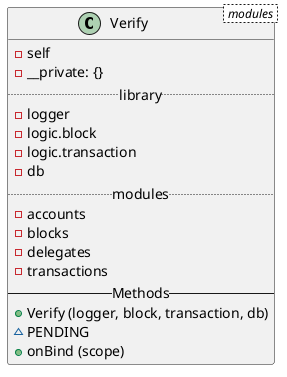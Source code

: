 @startuml
class Verify < modules > {
  - self
  - __private: {}
  .. library ..
  - logger
  - logic.block
  - logic.transaction
  - db
  .. modules ..
  - accounts
  - blocks
  - delegates
  - transactions
  -- Methods --
  + Verify (logger, block, transaction, db)
  ~ PENDING
  + onBind (scope)
}
@enduml
